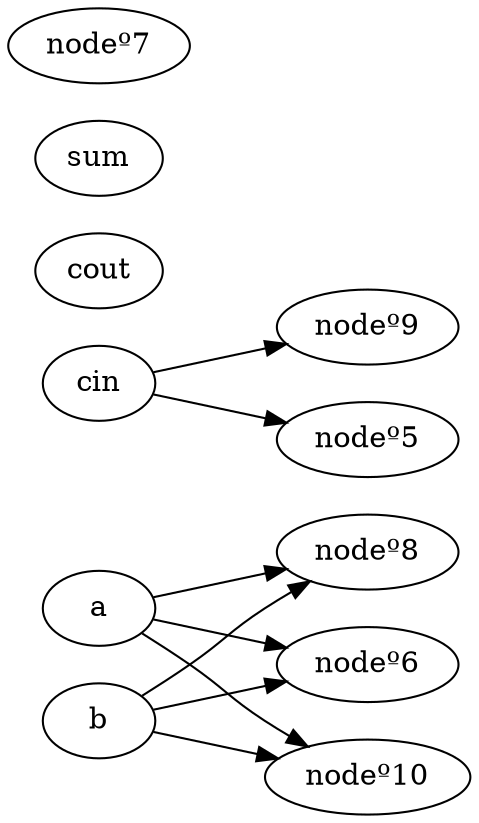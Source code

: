 digraph  {
 rankdir=LR;
nodeº8 -> {}
a -> {nodeº6 nodeº8 nodeº10 }
nodeº9 -> {}
b -> {nodeº6 nodeº8 nodeº10 }
cout -> {}
cin -> {nodeº5 nodeº9 }
sum -> {}
nodeº5 -> {}
nodeº6 -> {}
nodeº10 -> {}
nodeº7 -> {}
}


